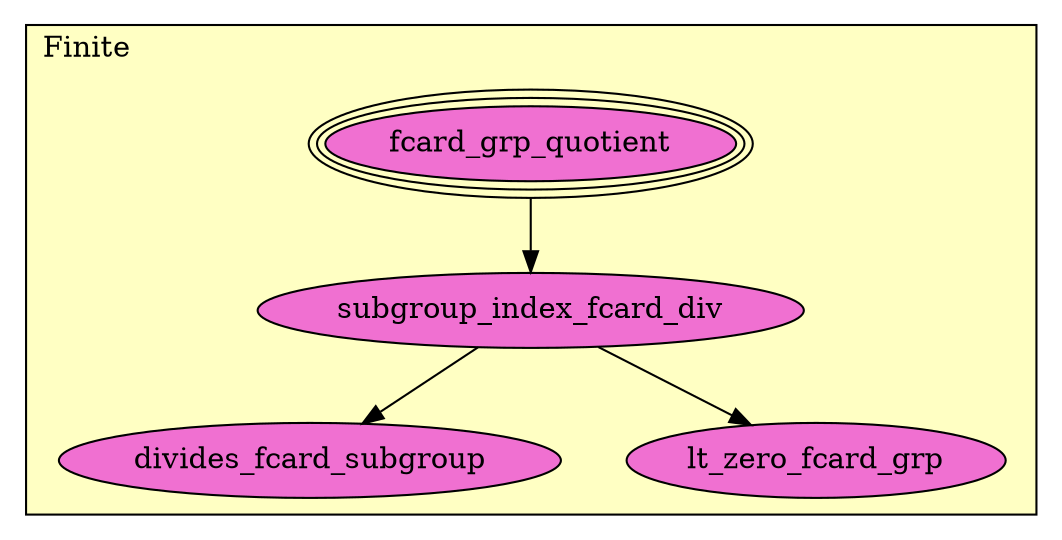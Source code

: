 digraph HoTT_Algebra_Groups_Finite {
  graph [ratio=0.5]
  node [style=filled]
Finite_fcard_grp_quotient [label="fcard_grp_quotient", URL=<Finite.html#fcard_grp_quotient>, peripheries=3, fillcolor="#F070D1"] ;
Finite_subgroup_index_fcard_div [label="subgroup_index_fcard_div", URL=<Finite.html#subgroup_index_fcard_div>, fillcolor="#F070D1"] ;
Finite_divides_fcard_subgroup [label="divides_fcard_subgroup", URL=<Finite.html#divides_fcard_subgroup>, fillcolor="#F070D1"] ;
Finite_lt_zero_fcard_grp [label="lt_zero_fcard_grp", URL=<Finite.html#lt_zero_fcard_grp>, fillcolor="#F070D1"] ;
  Finite_fcard_grp_quotient -> Finite_subgroup_index_fcard_div [] ;
  Finite_subgroup_index_fcard_div -> Finite_divides_fcard_subgroup [] ;
  Finite_subgroup_index_fcard_div -> Finite_lt_zero_fcard_grp [] ;
subgraph cluster_Finite { label="Finite"; fillcolor="#FFFFC3"; labeljust=l; style=filled 
Finite_lt_zero_fcard_grp; Finite_divides_fcard_subgroup; Finite_subgroup_index_fcard_div; Finite_fcard_grp_quotient; };
} /* END */
